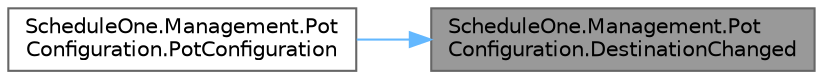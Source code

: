 digraph "ScheduleOne.Management.PotConfiguration.DestinationChanged"
{
 // LATEX_PDF_SIZE
  bgcolor="transparent";
  edge [fontname=Helvetica,fontsize=10,labelfontname=Helvetica,labelfontsize=10];
  node [fontname=Helvetica,fontsize=10,shape=box,height=0.2,width=0.4];
  rankdir="RL";
  Node1 [id="Node000001",label="ScheduleOne.Management.Pot\lConfiguration.DestinationChanged",height=0.2,width=0.4,color="gray40", fillcolor="grey60", style="filled", fontcolor="black",tooltip=" "];
  Node1 -> Node2 [id="edge1_Node000001_Node000002",dir="back",color="steelblue1",style="solid",tooltip=" "];
  Node2 [id="Node000002",label="ScheduleOne.Management.Pot\lConfiguration.PotConfiguration",height=0.2,width=0.4,color="grey40", fillcolor="white", style="filled",URL="$class_schedule_one_1_1_management_1_1_pot_configuration.html#a59640b66716d18aa24dc9d689d9fa90b",tooltip=" "];
}
